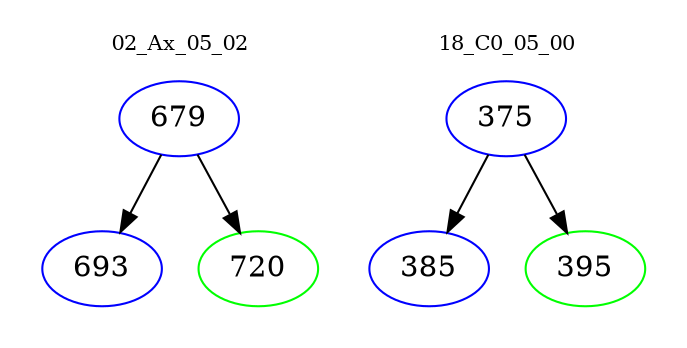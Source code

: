 digraph{
subgraph cluster_0 {
color = white
label = "02_Ax_05_02";
fontsize=10;
T0_679 [label="679", color="blue"]
T0_679 -> T0_693 [color="black"]
T0_693 [label="693", color="blue"]
T0_679 -> T0_720 [color="black"]
T0_720 [label="720", color="green"]
}
subgraph cluster_1 {
color = white
label = "18_C0_05_00";
fontsize=10;
T1_375 [label="375", color="blue"]
T1_375 -> T1_385 [color="black"]
T1_385 [label="385", color="blue"]
T1_375 -> T1_395 [color="black"]
T1_395 [label="395", color="green"]
}
}
